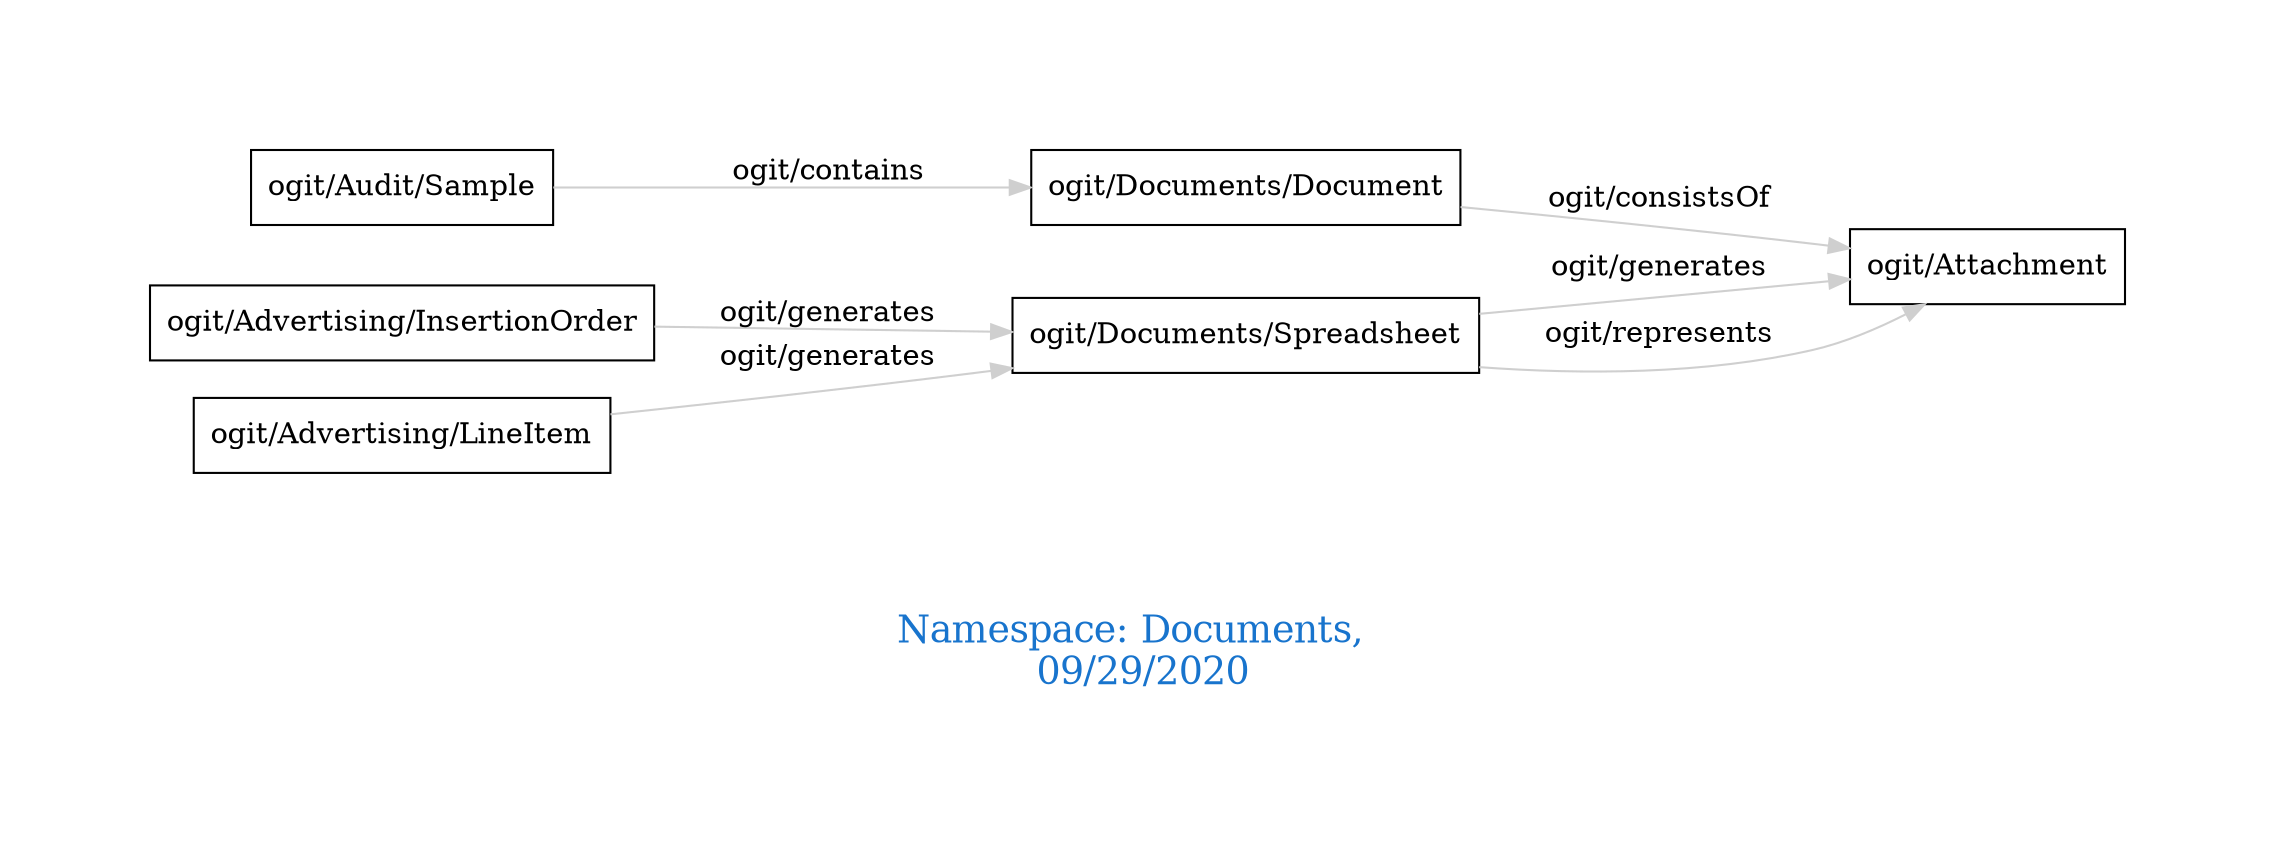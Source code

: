 digraph OGIT_ontology {
 graph [ rankdir= LR,pad=1 
fontsize = 18,
fontcolor= dodgerblue3,label = "\n\n\nNamespace: Documents, \n 09/29/2020"];
node[shape=polygon];
edge [  color="gray81"];

   "ogit/Audit/Sample" -> "ogit/Documents/Document" [label="   ogit/contains    "];
   "ogit/Advertising/InsertionOrder" -> "ogit/Documents/Spreadsheet" [label="   ogit/generates    "];
   "ogit/Advertising/LineItem" -> "ogit/Documents/Spreadsheet" [label="   ogit/generates    "];
   "ogit/Documents/Spreadsheet" -> "ogit/Attachment" [label="   ogit/generates    "];
   "ogit/Documents/Spreadsheet" -> "ogit/Attachment" [label="   ogit/represents    "];
   "ogit/Documents/Document" -> "ogit/Attachment" [label="   ogit/consistsOf    "];
}
